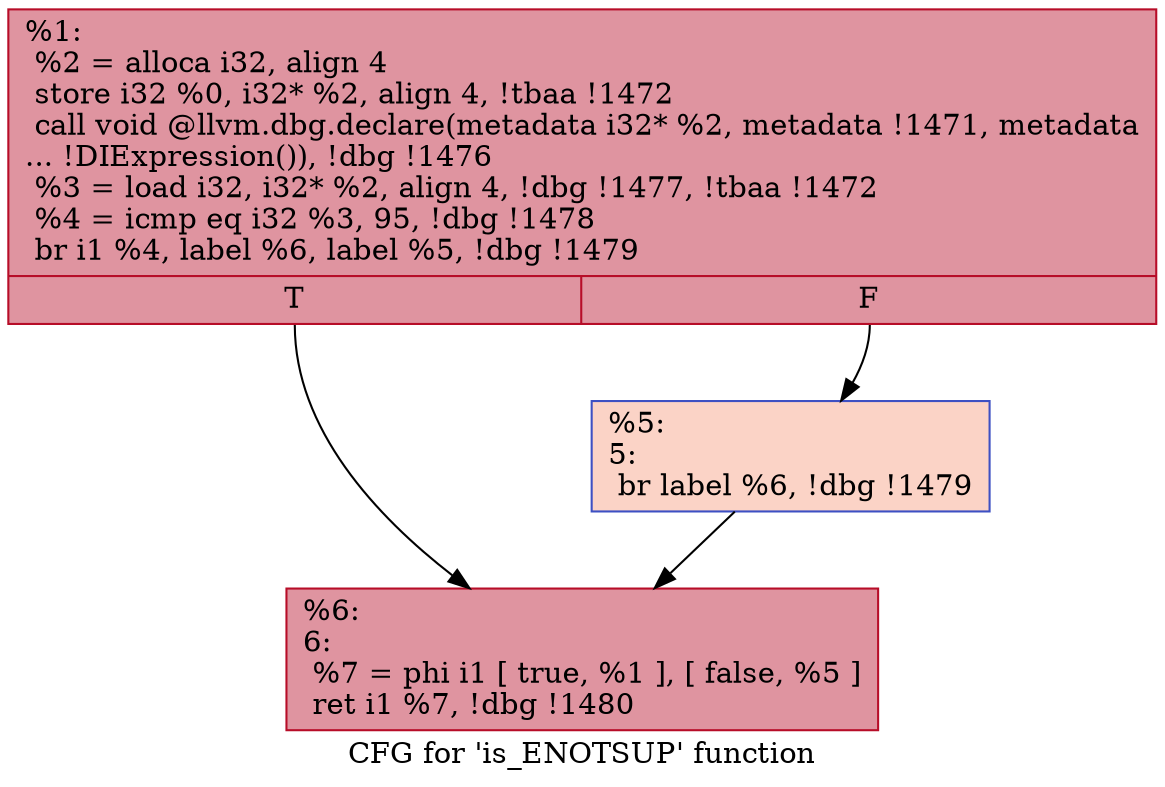 digraph "CFG for 'is_ENOTSUP' function" {
	label="CFG for 'is_ENOTSUP' function";

	Node0xee3490 [shape=record,color="#b70d28ff", style=filled, fillcolor="#b70d2870",label="{%1:\l  %2 = alloca i32, align 4\l  store i32 %0, i32* %2, align 4, !tbaa !1472\l  call void @llvm.dbg.declare(metadata i32* %2, metadata !1471, metadata\l... !DIExpression()), !dbg !1476\l  %3 = load i32, i32* %2, align 4, !dbg !1477, !tbaa !1472\l  %4 = icmp eq i32 %3, 95, !dbg !1478\l  br i1 %4, label %6, label %5, !dbg !1479\l|{<s0>T|<s1>F}}"];
	Node0xee3490:s0 -> Node0xee5470;
	Node0xee3490:s1 -> Node0xee5420;
	Node0xee5420 [shape=record,color="#3d50c3ff", style=filled, fillcolor="#f59c7d70",label="{%5:\l5:                                                \l  br label %6, !dbg !1479\l}"];
	Node0xee5420 -> Node0xee5470;
	Node0xee5470 [shape=record,color="#b70d28ff", style=filled, fillcolor="#b70d2870",label="{%6:\l6:                                                \l  %7 = phi i1 [ true, %1 ], [ false, %5 ]\l  ret i1 %7, !dbg !1480\l}"];
}
